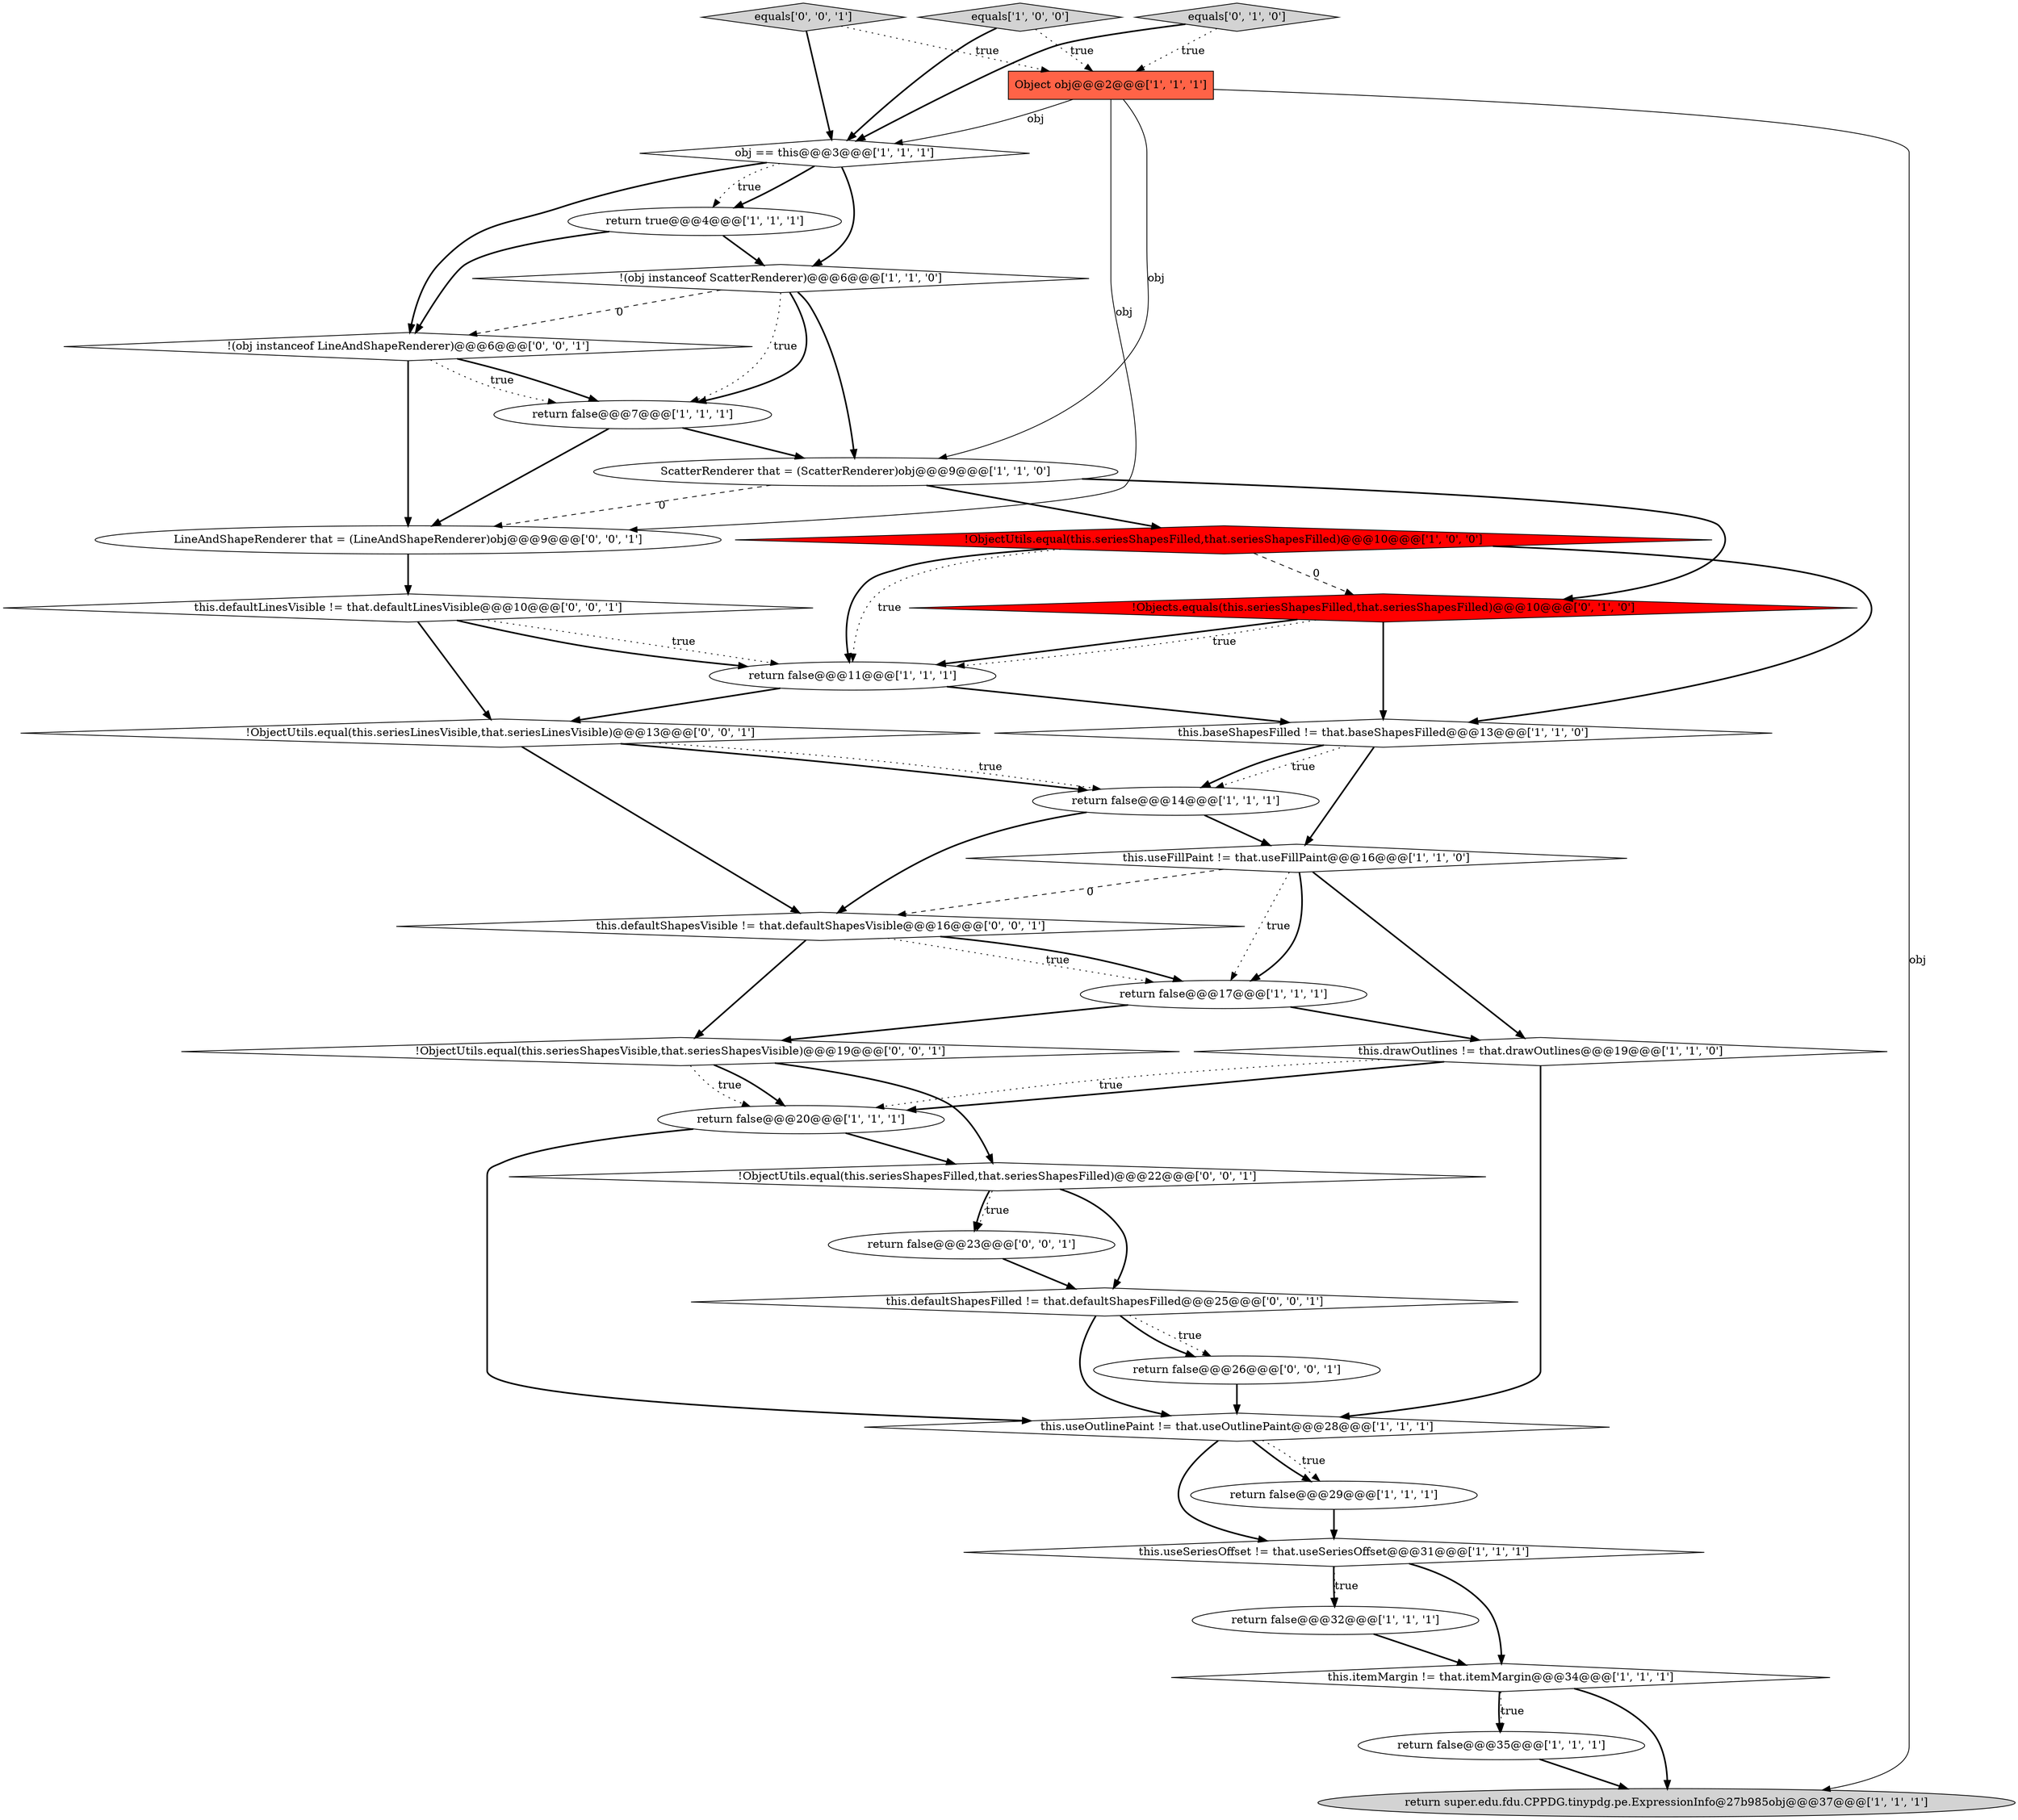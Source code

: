digraph {
32 [style = filled, label = "LineAndShapeRenderer that = (LineAndShapeRenderer)obj@@@9@@@['0', '0', '1']", fillcolor = white, shape = ellipse image = "AAA0AAABBB3BBB"];
1 [style = filled, label = "this.useOutlinePaint != that.useOutlinePaint@@@28@@@['1', '1', '1']", fillcolor = white, shape = diamond image = "AAA0AAABBB1BBB"];
10 [style = filled, label = "return false@@@32@@@['1', '1', '1']", fillcolor = white, shape = ellipse image = "AAA0AAABBB1BBB"];
31 [style = filled, label = "this.defaultLinesVisible != that.defaultLinesVisible@@@10@@@['0', '0', '1']", fillcolor = white, shape = diamond image = "AAA0AAABBB3BBB"];
17 [style = filled, label = "return false@@@11@@@['1', '1', '1']", fillcolor = white, shape = ellipse image = "AAA0AAABBB1BBB"];
21 [style = filled, label = "return super.edu.fdu.CPPDG.tinypdg.pe.ExpressionInfo@27b985obj@@@37@@@['1', '1', '1']", fillcolor = lightgray, shape = ellipse image = "AAA0AAABBB1BBB"];
4 [style = filled, label = "this.useSeriesOffset != that.useSeriesOffset@@@31@@@['1', '1', '1']", fillcolor = white, shape = diamond image = "AAA0AAABBB1BBB"];
27 [style = filled, label = "!ObjectUtils.equal(this.seriesShapesVisible,that.seriesShapesVisible)@@@19@@@['0', '0', '1']", fillcolor = white, shape = diamond image = "AAA0AAABBB3BBB"];
30 [style = filled, label = "equals['0', '0', '1']", fillcolor = lightgray, shape = diamond image = "AAA0AAABBB3BBB"];
16 [style = filled, label = "this.drawOutlines != that.drawOutlines@@@19@@@['1', '1', '0']", fillcolor = white, shape = diamond image = "AAA0AAABBB1BBB"];
2 [style = filled, label = "return false@@@29@@@['1', '1', '1']", fillcolor = white, shape = ellipse image = "AAA0AAABBB1BBB"];
22 [style = filled, label = "!Objects.equals(this.seriesShapesFilled,that.seriesShapesFilled)@@@10@@@['0', '1', '0']", fillcolor = red, shape = diamond image = "AAA1AAABBB2BBB"];
29 [style = filled, label = "return false@@@26@@@['0', '0', '1']", fillcolor = white, shape = ellipse image = "AAA0AAABBB3BBB"];
7 [style = filled, label = "return false@@@20@@@['1', '1', '1']", fillcolor = white, shape = ellipse image = "AAA0AAABBB1BBB"];
13 [style = filled, label = "return false@@@35@@@['1', '1', '1']", fillcolor = white, shape = ellipse image = "AAA0AAABBB1BBB"];
5 [style = filled, label = "return false@@@7@@@['1', '1', '1']", fillcolor = white, shape = ellipse image = "AAA0AAABBB1BBB"];
12 [style = filled, label = "equals['1', '0', '0']", fillcolor = lightgray, shape = diamond image = "AAA0AAABBB1BBB"];
9 [style = filled, label = "ScatterRenderer that = (ScatterRenderer)obj@@@9@@@['1', '1', '0']", fillcolor = white, shape = ellipse image = "AAA0AAABBB1BBB"];
15 [style = filled, label = "this.itemMargin != that.itemMargin@@@34@@@['1', '1', '1']", fillcolor = white, shape = diamond image = "AAA0AAABBB1BBB"];
24 [style = filled, label = "this.defaultShapesVisible != that.defaultShapesVisible@@@16@@@['0', '0', '1']", fillcolor = white, shape = diamond image = "AAA0AAABBB3BBB"];
26 [style = filled, label = "!ObjectUtils.equal(this.seriesShapesFilled,that.seriesShapesFilled)@@@22@@@['0', '0', '1']", fillcolor = white, shape = diamond image = "AAA0AAABBB3BBB"];
23 [style = filled, label = "equals['0', '1', '0']", fillcolor = lightgray, shape = diamond image = "AAA0AAABBB2BBB"];
34 [style = filled, label = "!ObjectUtils.equal(this.seriesLinesVisible,that.seriesLinesVisible)@@@13@@@['0', '0', '1']", fillcolor = white, shape = diamond image = "AAA0AAABBB3BBB"];
25 [style = filled, label = "return false@@@23@@@['0', '0', '1']", fillcolor = white, shape = ellipse image = "AAA0AAABBB3BBB"];
8 [style = filled, label = "return false@@@17@@@['1', '1', '1']", fillcolor = white, shape = ellipse image = "AAA0AAABBB1BBB"];
20 [style = filled, label = "obj == this@@@3@@@['1', '1', '1']", fillcolor = white, shape = diamond image = "AAA0AAABBB1BBB"];
33 [style = filled, label = "!(obj instanceof LineAndShapeRenderer)@@@6@@@['0', '0', '1']", fillcolor = white, shape = diamond image = "AAA0AAABBB3BBB"];
11 [style = filled, label = "this.baseShapesFilled != that.baseShapesFilled@@@13@@@['1', '1', '0']", fillcolor = white, shape = diamond image = "AAA0AAABBB1BBB"];
14 [style = filled, label = "Object obj@@@2@@@['1', '1', '1']", fillcolor = tomato, shape = box image = "AAA0AAABBB1BBB"];
6 [style = filled, label = "return false@@@14@@@['1', '1', '1']", fillcolor = white, shape = ellipse image = "AAA0AAABBB1BBB"];
18 [style = filled, label = "this.useFillPaint != that.useFillPaint@@@16@@@['1', '1', '0']", fillcolor = white, shape = diamond image = "AAA0AAABBB1BBB"];
28 [style = filled, label = "this.defaultShapesFilled != that.defaultShapesFilled@@@25@@@['0', '0', '1']", fillcolor = white, shape = diamond image = "AAA0AAABBB3BBB"];
3 [style = filled, label = "!ObjectUtils.equal(this.seriesShapesFilled,that.seriesShapesFilled)@@@10@@@['1', '0', '0']", fillcolor = red, shape = diamond image = "AAA1AAABBB1BBB"];
19 [style = filled, label = "return true@@@4@@@['1', '1', '1']", fillcolor = white, shape = ellipse image = "AAA0AAABBB1BBB"];
0 [style = filled, label = "!(obj instanceof ScatterRenderer)@@@6@@@['1', '1', '0']", fillcolor = white, shape = diamond image = "AAA0AAABBB1BBB"];
8->16 [style = bold, label=""];
0->5 [style = dotted, label="true"];
5->9 [style = bold, label=""];
15->21 [style = bold, label=""];
30->20 [style = bold, label=""];
20->0 [style = bold, label=""];
4->15 [style = bold, label=""];
16->7 [style = bold, label=""];
7->26 [style = bold, label=""];
16->7 [style = dotted, label="true"];
34->24 [style = bold, label=""];
27->7 [style = bold, label=""];
26->28 [style = bold, label=""];
24->8 [style = dotted, label="true"];
29->1 [style = bold, label=""];
8->27 [style = bold, label=""];
24->27 [style = bold, label=""];
1->4 [style = bold, label=""];
15->13 [style = bold, label=""];
25->28 [style = bold, label=""];
7->1 [style = bold, label=""];
14->21 [style = solid, label="obj"];
3->11 [style = bold, label=""];
18->8 [style = dotted, label="true"];
3->22 [style = dashed, label="0"];
2->4 [style = bold, label=""];
11->18 [style = bold, label=""];
15->13 [style = dotted, label="true"];
28->29 [style = dotted, label="true"];
23->14 [style = dotted, label="true"];
17->34 [style = bold, label=""];
14->32 [style = solid, label="obj"];
0->33 [style = dashed, label="0"];
14->9 [style = solid, label="obj"];
31->17 [style = dotted, label="true"];
22->17 [style = bold, label=""];
3->17 [style = dotted, label="true"];
24->8 [style = bold, label=""];
20->19 [style = bold, label=""];
14->20 [style = solid, label="obj"];
22->11 [style = bold, label=""];
32->31 [style = bold, label=""];
27->26 [style = bold, label=""];
9->22 [style = bold, label=""];
19->33 [style = bold, label=""];
4->10 [style = bold, label=""];
28->29 [style = bold, label=""];
23->20 [style = bold, label=""];
4->10 [style = dotted, label="true"];
6->18 [style = bold, label=""];
12->20 [style = bold, label=""];
6->24 [style = bold, label=""];
33->5 [style = bold, label=""];
19->0 [style = bold, label=""];
31->34 [style = bold, label=""];
9->32 [style = dashed, label="0"];
30->14 [style = dotted, label="true"];
5->32 [style = bold, label=""];
16->1 [style = bold, label=""];
11->6 [style = dotted, label="true"];
9->3 [style = bold, label=""];
3->17 [style = bold, label=""];
33->32 [style = bold, label=""];
20->19 [style = dotted, label="true"];
18->8 [style = bold, label=""];
1->2 [style = bold, label=""];
31->17 [style = bold, label=""];
0->5 [style = bold, label=""];
18->24 [style = dashed, label="0"];
18->16 [style = bold, label=""];
0->9 [style = bold, label=""];
10->15 [style = bold, label=""];
26->25 [style = dotted, label="true"];
11->6 [style = bold, label=""];
26->25 [style = bold, label=""];
28->1 [style = bold, label=""];
20->33 [style = bold, label=""];
12->14 [style = dotted, label="true"];
27->7 [style = dotted, label="true"];
33->5 [style = dotted, label="true"];
34->6 [style = bold, label=""];
34->6 [style = dotted, label="true"];
22->17 [style = dotted, label="true"];
1->2 [style = dotted, label="true"];
13->21 [style = bold, label=""];
17->11 [style = bold, label=""];
}

